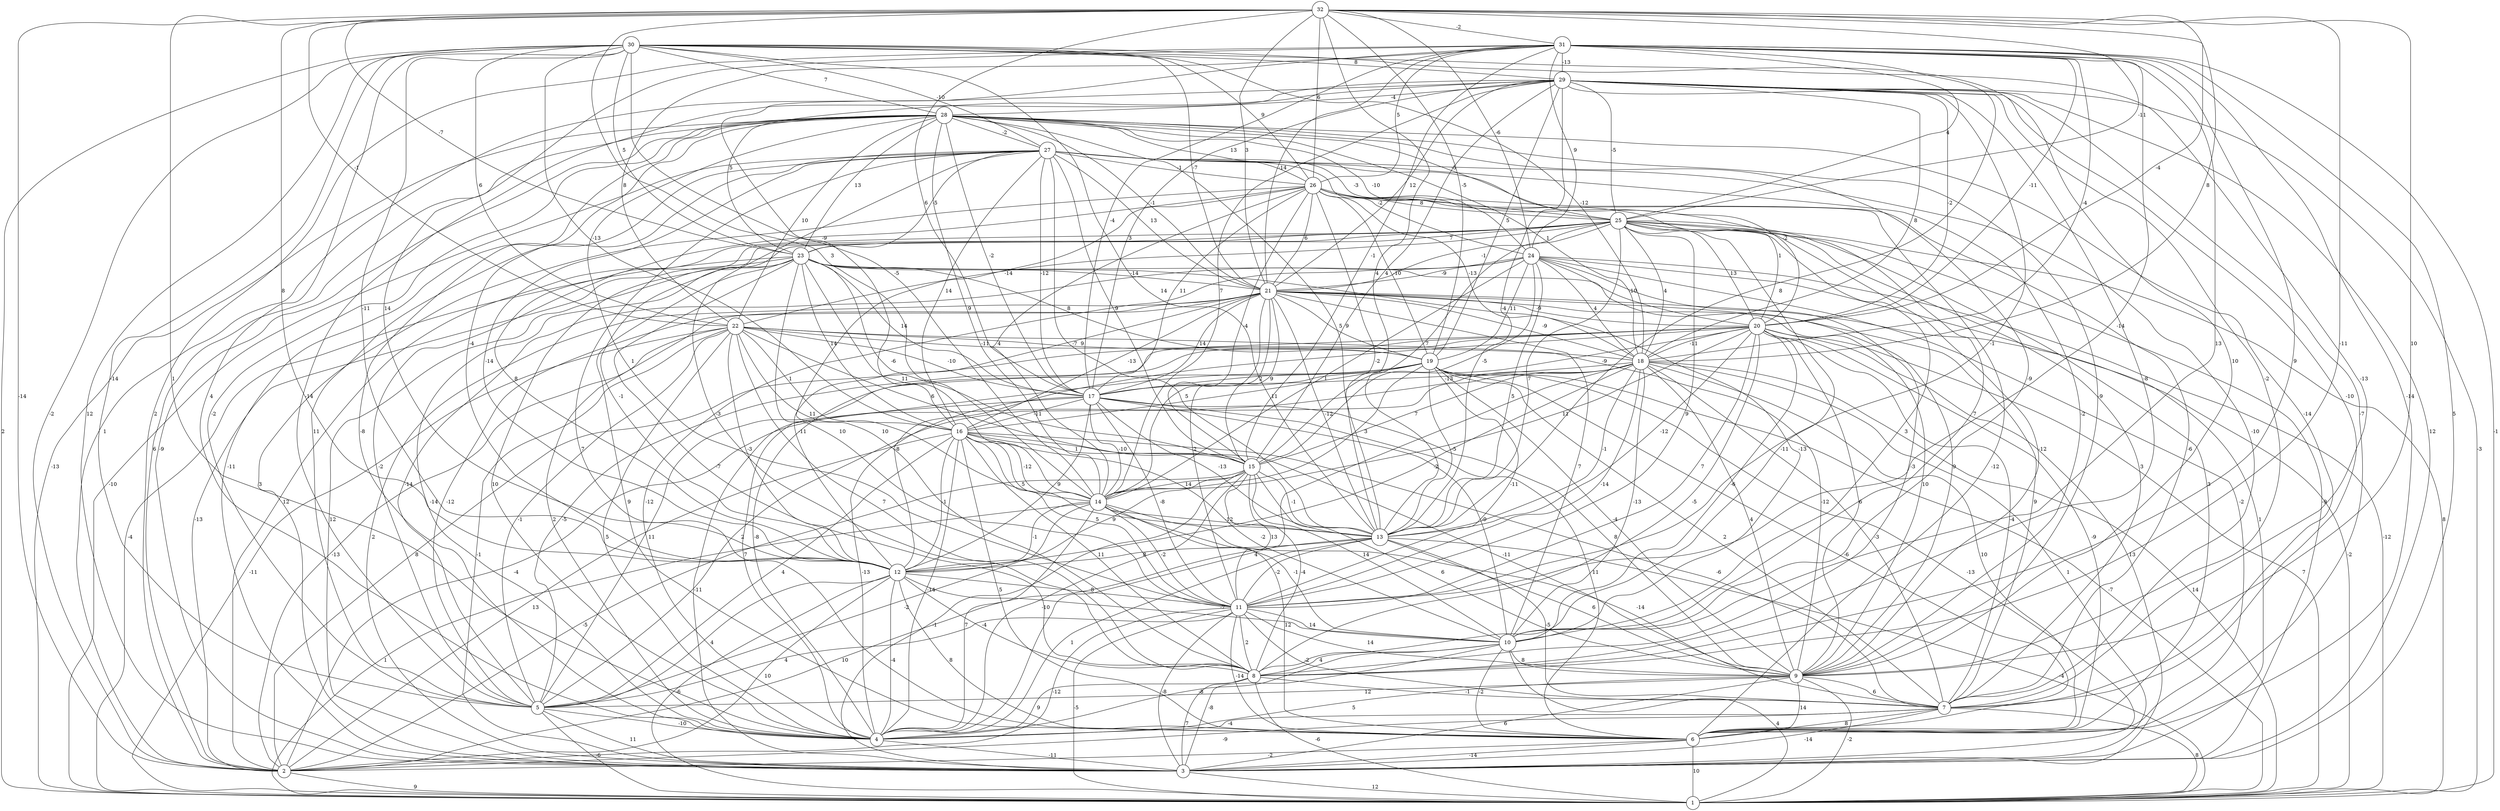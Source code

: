 graph { 
	 fontname="Helvetica,Arial,sans-serif" 
	 node [shape = circle]; 
	 32 -- 2 [label = "-14"];
	 32 -- 4 [label = "1"];
	 32 -- 8 [label = "-11"];
	 32 -- 9 [label = "10"];
	 32 -- 12 [label = "8"];
	 32 -- 13 [label = "4"];
	 32 -- 14 [label = "3"];
	 32 -- 17 [label = "6"];
	 32 -- 18 [label = "8"];
	 32 -- 19 [label = "-5"];
	 32 -- 20 [label = "-4"];
	 32 -- 21 [label = "3"];
	 32 -- 22 [label = "-1"];
	 32 -- 23 [label = "-7"];
	 32 -- 24 [label = "-6"];
	 32 -- 25 [label = "-11"];
	 32 -- 26 [label = "6"];
	 32 -- 31 [label = "-2"];
	 31 -- 1 [label = "-1"];
	 31 -- 2 [label = "2"];
	 31 -- 3 [label = "5"];
	 31 -- 6 [label = "-14"];
	 31 -- 8 [label = "9"];
	 31 -- 10 [label = "13"];
	 31 -- 11 [label = "-14"];
	 31 -- 12 [label = "14"];
	 31 -- 13 [label = "8"];
	 31 -- 15 [label = "-1"];
	 31 -- 16 [label = "-9"];
	 31 -- 17 [label = "-4"];
	 31 -- 18 [label = "-4"];
	 31 -- 20 [label = "-11"];
	 31 -- 21 [label = "-14"];
	 31 -- 22 [label = "8"];
	 31 -- 24 [label = "9"];
	 31 -- 25 [label = "4"];
	 31 -- 26 [label = "5"];
	 31 -- 29 [label = "-13"];
	 30 -- 1 [label = "2"];
	 30 -- 2 [label = "-2"];
	 30 -- 3 [label = "12"];
	 30 -- 4 [label = "4"];
	 30 -- 5 [label = "-14"];
	 30 -- 7 [label = "-13"];
	 30 -- 9 [label = "10"];
	 30 -- 12 [label = "-11"];
	 30 -- 13 [label = "14"];
	 30 -- 14 [label = "-5"];
	 30 -- 16 [label = "-13"];
	 30 -- 18 [label = "-12"];
	 30 -- 21 [label = "-7"];
	 30 -- 22 [label = "6"];
	 30 -- 23 [label = "5"];
	 30 -- 26 [label = "9"];
	 30 -- 27 [label = "-10"];
	 30 -- 28 [label = "7"];
	 30 -- 29 [label = "8"];
	 29 -- 1 [label = "-3"];
	 29 -- 2 [label = "1"];
	 29 -- 3 [label = "12"];
	 29 -- 5 [label = "-14"];
	 29 -- 6 [label = "-7"];
	 29 -- 7 [label = "-10"];
	 29 -- 8 [label = "-8"];
	 29 -- 9 [label = "-2"];
	 29 -- 11 [label = "-1"];
	 29 -- 13 [label = "-4"];
	 29 -- 14 [label = "7"];
	 29 -- 15 [label = "4"];
	 29 -- 17 [label = "3"];
	 29 -- 18 [label = "8"];
	 29 -- 19 [label = "5"];
	 29 -- 20 [label = "-2"];
	 29 -- 21 [label = "12"];
	 29 -- 23 [label = "5"];
	 29 -- 25 [label = "-5"];
	 29 -- 28 [label = "-4"];
	 28 -- 1 [label = "-13"];
	 28 -- 2 [label = "6"];
	 28 -- 3 [label = "-9"];
	 28 -- 4 [label = "-8"];
	 28 -- 5 [label = "-2"];
	 28 -- 7 [label = "-14"];
	 28 -- 9 [label = "-9"];
	 28 -- 10 [label = "-9"];
	 28 -- 11 [label = "1"];
	 28 -- 12 [label = "-4"];
	 28 -- 13 [label = "5"];
	 28 -- 14 [label = "9"];
	 28 -- 17 [label = "-2"];
	 28 -- 18 [label = "1"];
	 28 -- 21 [label = "-1"];
	 28 -- 22 [label = "10"];
	 28 -- 23 [label = "13"];
	 28 -- 24 [label = "-10"];
	 28 -- 25 [label = "-5"];
	 28 -- 26 [label = "13"];
	 28 -- 27 [label = "-2"];
	 27 -- 1 [label = "-10"];
	 27 -- 3 [label = "-11"];
	 27 -- 5 [label = "11"];
	 27 -- 6 [label = "7"];
	 27 -- 7 [label = "-10"];
	 27 -- 8 [label = "-3"];
	 27 -- 9 [label = "-2"];
	 27 -- 12 [label = "-14"];
	 27 -- 13 [label = "-7"];
	 27 -- 15 [label = "9"];
	 27 -- 16 [label = "14"];
	 27 -- 17 [label = "-12"];
	 27 -- 20 [label = "-2"];
	 27 -- 21 [label = "13"];
	 27 -- 23 [label = "-5"];
	 27 -- 24 [label = "-2"];
	 27 -- 25 [label = "-3"];
	 27 -- 26 [label = "-1"];
	 26 -- 3 [label = "3"];
	 26 -- 6 [label = "-12"];
	 26 -- 7 [label = "-6"];
	 26 -- 8 [label = "10"];
	 26 -- 10 [label = "7"];
	 26 -- 12 [label = "8"];
	 26 -- 13 [label = "-2"];
	 26 -- 14 [label = "4"];
	 26 -- 15 [label = "-4"];
	 26 -- 17 [label = "11"];
	 26 -- 18 [label = "-13"];
	 26 -- 19 [label = "-10"];
	 26 -- 20 [label = "1"];
	 26 -- 21 [label = "6"];
	 26 -- 25 [label = "8"];
	 25 -- 1 [label = "8"];
	 25 -- 2 [label = "12"];
	 25 -- 3 [label = "-9"];
	 25 -- 4 [label = "10"];
	 25 -- 5 [label = "-2"];
	 25 -- 6 [label = "3"];
	 25 -- 7 [label = "3"];
	 25 -- 8 [label = "-11"];
	 25 -- 9 [label = "-12"];
	 25 -- 10 [label = "3"];
	 25 -- 11 [label = "9"];
	 25 -- 12 [label = "-1"];
	 25 -- 13 [label = "7"];
	 25 -- 15 [label = "7"];
	 25 -- 18 [label = "4"];
	 25 -- 20 [label = "13"];
	 25 -- 21 [label = "-1"];
	 25 -- 22 [label = "-14"];
	 25 -- 23 [label = "7"];
	 24 -- 1 [label = "-12"];
	 24 -- 3 [label = "1"];
	 24 -- 4 [label = "-12"];
	 24 -- 5 [label = "-14"];
	 24 -- 6 [label = "-2"];
	 24 -- 8 [label = "-3"];
	 24 -- 13 [label = "5"];
	 24 -- 14 [label = "1"];
	 24 -- 15 [label = "-5"];
	 24 -- 18 [label = "4"];
	 24 -- 19 [label = "11"];
	 24 -- 20 [label = "-10"];
	 24 -- 21 [label = "-9"];
	 23 -- 1 [label = "-4"];
	 23 -- 2 [label = "-13"];
	 23 -- 3 [label = "12"];
	 23 -- 4 [label = "-14"];
	 23 -- 6 [label = "9"];
	 23 -- 8 [label = "-7"];
	 23 -- 9 [label = "9"];
	 23 -- 10 [label = "-13"];
	 23 -- 11 [label = "10"];
	 23 -- 14 [label = "11"];
	 23 -- 15 [label = "-6"];
	 23 -- 16 [label = "14"];
	 23 -- 17 [label = "14"];
	 23 -- 19 [label = "8"];
	 23 -- 21 [label = "-14"];
	 22 -- 1 [label = "-11"];
	 22 -- 2 [label = "-13"];
	 22 -- 3 [label = "-1"];
	 22 -- 4 [label = "5"];
	 22 -- 5 [label = "-1"];
	 22 -- 8 [label = "7"];
	 22 -- 9 [label = "-12"];
	 22 -- 12 [label = "-3"];
	 22 -- 14 [label = "11"];
	 22 -- 15 [label = "6"];
	 22 -- 16 [label = "1"];
	 22 -- 17 [label = "-10"];
	 22 -- 18 [label = "9"];
	 22 -- 19 [label = "-11"];
	 21 -- 1 [label = "-2"];
	 21 -- 3 [label = "2"];
	 21 -- 4 [label = "2"];
	 21 -- 5 [label = "-12"];
	 21 -- 7 [label = "9"];
	 21 -- 9 [label = "10"];
	 21 -- 10 [label = "7"];
	 21 -- 11 [label = "2"];
	 21 -- 12 [label = "-11"];
	 21 -- 13 [label = "-12"];
	 21 -- 14 [label = "5"];
	 21 -- 15 [label = "9"];
	 21 -- 16 [label = "-13"];
	 21 -- 17 [label = "14"];
	 21 -- 18 [label = "-9"];
	 21 -- 19 [label = "9"];
	 21 -- 20 [label = "-9"];
	 20 -- 1 [label = "7"];
	 20 -- 2 [label = "8"];
	 20 -- 3 [label = "13"];
	 20 -- 4 [label = "-8"];
	 20 -- 5 [label = "-5"];
	 20 -- 6 [label = "-9"];
	 20 -- 7 [label = "-4"];
	 20 -- 8 [label = "-5"];
	 20 -- 9 [label = "6"];
	 20 -- 10 [label = "-6"];
	 20 -- 11 [label = "7"];
	 20 -- 12 [label = "-8"];
	 20 -- 13 [label = "-12"];
	 20 -- 14 [label = "11"];
	 20 -- 17 [label = "-9"];
	 20 -- 18 [label = "-11"];
	 19 -- 1 [label = "-7"];
	 19 -- 3 [label = "-13"];
	 19 -- 4 [label = "7"];
	 19 -- 5 [label = "11"];
	 19 -- 6 [label = "-6"];
	 19 -- 7 [label = "2"];
	 19 -- 9 [label = "-4"];
	 19 -- 11 [label = "-11"];
	 19 -- 13 [label = "-5"];
	 19 -- 14 [label = "3"];
	 19 -- 16 [label = "11"];
	 19 -- 17 [label = "2"];
	 18 -- 1 [label = "14"];
	 18 -- 2 [label = "-4"];
	 18 -- 3 [label = "1"];
	 18 -- 4 [label = "4"];
	 18 -- 5 [label = "2"];
	 18 -- 6 [label = "10"];
	 18 -- 7 [label = "-3"];
	 18 -- 9 [label = "4"];
	 18 -- 10 [label = "-13"];
	 18 -- 11 [label = "-14"];
	 18 -- 12 [label = "-2"];
	 18 -- 13 [label = "-1"];
	 18 -- 15 [label = "7"];
	 18 -- 17 [label = "-13"];
	 17 -- 3 [label = "-11"];
	 17 -- 4 [label = "-13"];
	 17 -- 6 [label = "11"];
	 17 -- 9 [label = "8"];
	 17 -- 10 [label = "-9"];
	 17 -- 11 [label = "-8"];
	 17 -- 12 [label = "9"];
	 17 -- 13 [label = "-13"];
	 17 -- 14 [label = "-10"];
	 17 -- 16 [label = "-11"];
	 16 -- 2 [label = "13"];
	 16 -- 4 [label = "-14"];
	 16 -- 5 [label = "4"];
	 16 -- 6 [label = "5"];
	 16 -- 7 [label = "-6"];
	 16 -- 8 [label = "11"];
	 16 -- 9 [label = "-11"];
	 16 -- 10 [label = "-2"];
	 16 -- 11 [label = "5"];
	 16 -- 12 [label = "-1"];
	 16 -- 13 [label = "5"];
	 16 -- 14 [label = "-12"];
	 16 -- 15 [label = "1"];
	 15 -- 2 [label = "-5"];
	 15 -- 3 [label = "-1"];
	 15 -- 4 [label = "-10"];
	 15 -- 8 [label = "-4"];
	 15 -- 9 [label = "6"];
	 15 -- 10 [label = "14"];
	 15 -- 11 [label = "13"];
	 15 -- 12 [label = "9"];
	 15 -- 13 [label = "-1"];
	 15 -- 14 [label = "14"];
	 14 -- 1 [label = "1"];
	 14 -- 4 [label = "7"];
	 14 -- 5 [label = "-2"];
	 14 -- 6 [label = "12"];
	 14 -- 7 [label = "-14"];
	 14 -- 10 [label = "-1"];
	 14 -- 11 [label = "-2"];
	 14 -- 12 [label = "-1"];
	 14 -- 13 [label = "-12"];
	 13 -- 1 [label = "-4"];
	 13 -- 2 [label = "10"];
	 13 -- 4 [label = "1"];
	 13 -- 7 [label = "-5"];
	 13 -- 9 [label = "6"];
	 13 -- 11 [label = "-2"];
	 13 -- 12 [label = "8"];
	 12 -- 1 [label = "-6"];
	 12 -- 2 [label = "10"];
	 12 -- 4 [label = "-4"];
	 12 -- 5 [label = "4"];
	 12 -- 6 [label = "8"];
	 12 -- 8 [label = "-4"];
	 12 -- 10 [label = "-7"];
	 12 -- 11 [label = "-8"];
	 11 -- 1 [label = "-5"];
	 11 -- 2 [label = "-12"];
	 11 -- 3 [label = "-8"];
	 11 -- 5 [label = "4"];
	 11 -- 6 [label = "-14"];
	 11 -- 7 [label = "-2"];
	 11 -- 8 [label = "2"];
	 11 -- 9 [label = "14"];
	 11 -- 10 [label = "14"];
	 10 -- 1 [label = "4"];
	 10 -- 3 [label = "-8"];
	 10 -- 4 [label = "-8"];
	 10 -- 6 [label = "-2"];
	 10 -- 8 [label = "4"];
	 10 -- 9 [label = "8"];
	 9 -- 1 [label = "-2"];
	 9 -- 3 [label = "6"];
	 9 -- 4 [label = "5"];
	 9 -- 5 [label = "12"];
	 9 -- 6 [label = "14"];
	 9 -- 7 [label = "6"];
	 8 -- 1 [label = "-6"];
	 8 -- 3 [label = "7"];
	 8 -- 4 [label = "9"];
	 8 -- 7 [label = "-1"];
	 7 -- 1 [label = "8"];
	 7 -- 2 [label = "-9"];
	 7 -- 3 [label = "-14"];
	 7 -- 4 [label = "-4"];
	 7 -- 6 [label = "8"];
	 6 -- 1 [label = "10"];
	 6 -- 2 [label = "-2"];
	 6 -- 3 [label = "-14"];
	 5 -- 1 [label = "-6"];
	 5 -- 3 [label = "11"];
	 5 -- 4 [label = "-10"];
	 4 -- 3 [label = "-11"];
	 3 -- 1 [label = "12"];
	 2 -- 1 [label = "9"];
	 1;
	 2;
	 3;
	 4;
	 5;
	 6;
	 7;
	 8;
	 9;
	 10;
	 11;
	 12;
	 13;
	 14;
	 15;
	 16;
	 17;
	 18;
	 19;
	 20;
	 21;
	 22;
	 23;
	 24;
	 25;
	 26;
	 27;
	 28;
	 29;
	 30;
	 31;
	 32;
}
